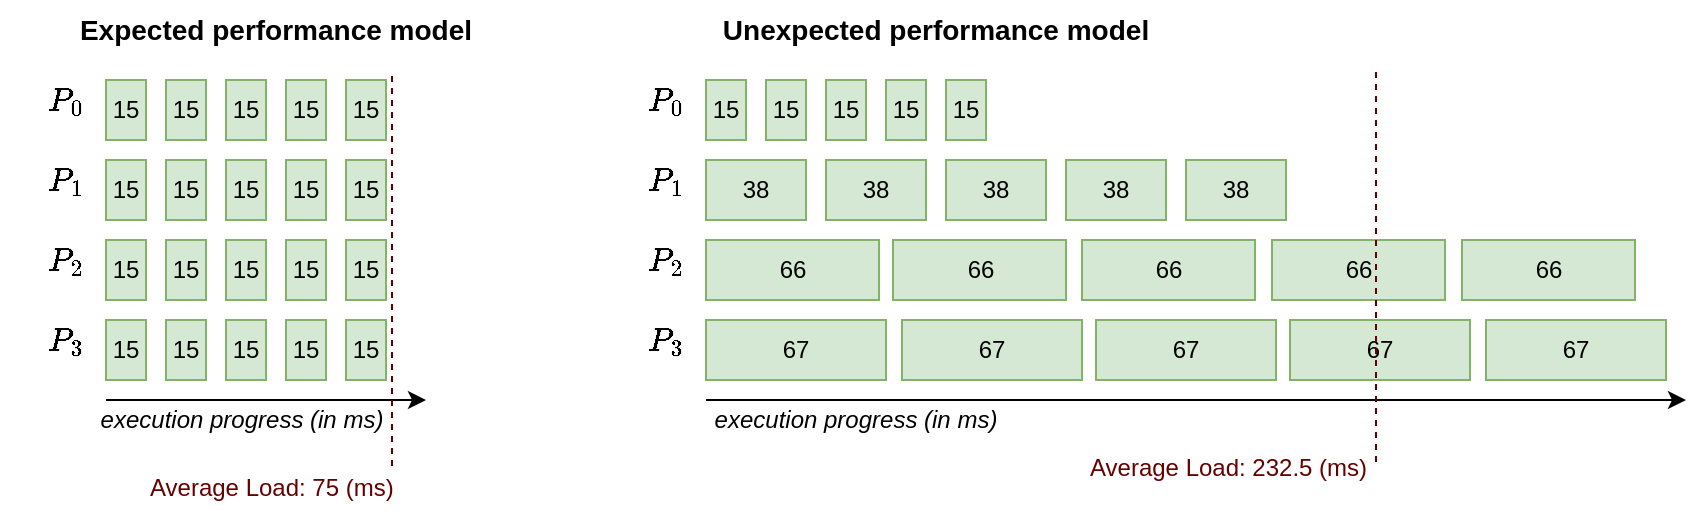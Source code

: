 <mxfile version="21.6.1" type="device">
  <diagram name="Page-1" id="OCD1pQ2lFyb5-pAs6mBr">
    <mxGraphModel dx="1039" dy="631" grid="1" gridSize="10" guides="1" tooltips="1" connect="1" arrows="1" fold="1" page="1" pageScale="1" pageWidth="850" pageHeight="1100" math="1" shadow="0">
      <root>
        <mxCell id="0" />
        <mxCell id="1" parent="0" />
        <mxCell id="sD0XBtN898RwaV4NvgBG-1" value="$$P_{0}$$" style="text;html=1;strokeColor=none;fillColor=none;align=center;verticalAlign=middle;whiteSpace=wrap;rounded=0;fontSize=14;" parent="1" vertex="1">
          <mxGeometry x="10" y="70" width="40" height="40" as="geometry" />
        </mxCell>
        <mxCell id="sD0XBtN898RwaV4NvgBG-2" value="$$P_{1}$$" style="text;html=1;strokeColor=none;fillColor=none;align=center;verticalAlign=middle;whiteSpace=wrap;rounded=0;fontSize=14;" parent="1" vertex="1">
          <mxGeometry x="10" y="110" width="40" height="40" as="geometry" />
        </mxCell>
        <mxCell id="sD0XBtN898RwaV4NvgBG-13" value="15" style="rounded=0;whiteSpace=wrap;html=1;fillColor=#d5e8d4;strokeColor=#82b366;" parent="1" vertex="1">
          <mxGeometry x="50" y="80" width="20" height="30" as="geometry" />
        </mxCell>
        <mxCell id="sD0XBtN898RwaV4NvgBG-14" value="$$P_{2}$$" style="text;html=1;strokeColor=none;fillColor=none;align=center;verticalAlign=middle;whiteSpace=wrap;rounded=0;fontSize=14;" parent="1" vertex="1">
          <mxGeometry x="10" y="150" width="40" height="40" as="geometry" />
        </mxCell>
        <mxCell id="sD0XBtN898RwaV4NvgBG-28" value="$$P_{3}$$" style="text;html=1;strokeColor=none;fillColor=none;align=center;verticalAlign=middle;whiteSpace=wrap;rounded=0;fontSize=14;" parent="1" vertex="1">
          <mxGeometry x="10" y="190" width="40" height="40" as="geometry" />
        </mxCell>
        <mxCell id="sD0XBtN898RwaV4NvgBG-29" value="" style="endArrow=classic;html=1;rounded=0;" parent="1" edge="1">
          <mxGeometry width="50" height="50" relative="1" as="geometry">
            <mxPoint x="50" y="240" as="sourcePoint" />
            <mxPoint x="210" y="240" as="targetPoint" />
          </mxGeometry>
        </mxCell>
        <mxCell id="sD0XBtN898RwaV4NvgBG-30" value="execution progress (in ms)" style="text;html=1;strokeColor=none;fillColor=none;align=center;verticalAlign=middle;whiteSpace=wrap;rounded=0;fontStyle=2" parent="1" vertex="1">
          <mxGeometry x="43" y="240" width="150" height="20" as="geometry" />
        </mxCell>
        <mxCell id="dyOHYiIMp45q6dB9HG6w-65" value="&lt;font style=&quot;font-size: 14px;&quot;&gt;Expected performance model&lt;/font&gt;" style="text;html=1;strokeColor=none;fillColor=none;align=center;verticalAlign=middle;whiteSpace=wrap;rounded=0;fontStyle=1" parent="1" vertex="1">
          <mxGeometry x="30" y="40" width="210" height="30" as="geometry" />
        </mxCell>
        <mxCell id="E4jaz9_r6LfAv21_UV1V-21" value="38" style="rounded=0;whiteSpace=wrap;html=1;fillColor=#d5e8d4;strokeColor=#82b366;" parent="1" vertex="1">
          <mxGeometry x="350" y="120" width="50" height="30" as="geometry" />
        </mxCell>
        <mxCell id="E4jaz9_r6LfAv21_UV1V-22" value="66" style="rounded=0;whiteSpace=wrap;html=1;fillColor=#d5e8d4;strokeColor=#82b366;" parent="1" vertex="1">
          <mxGeometry x="350" y="160" width="86.5" height="30" as="geometry" />
        </mxCell>
        <mxCell id="E4jaz9_r6LfAv21_UV1V-23" value="67" style="rounded=0;whiteSpace=wrap;html=1;fillColor=#d5e8d4;strokeColor=#82b366;" parent="1" vertex="1">
          <mxGeometry x="350" y="200" width="90" height="30" as="geometry" />
        </mxCell>
        <mxCell id="E4jaz9_r6LfAv21_UV1V-24" value="15" style="rounded=0;whiteSpace=wrap;html=1;fillColor=#d5e8d4;strokeColor=#82b366;" parent="1" vertex="1">
          <mxGeometry x="80" y="80" width="20" height="30" as="geometry" />
        </mxCell>
        <mxCell id="E4jaz9_r6LfAv21_UV1V-25" value="15" style="rounded=0;whiteSpace=wrap;html=1;fillColor=#d5e8d4;strokeColor=#82b366;" parent="1" vertex="1">
          <mxGeometry x="110" y="80" width="20" height="30" as="geometry" />
        </mxCell>
        <mxCell id="E4jaz9_r6LfAv21_UV1V-26" value="15" style="rounded=0;whiteSpace=wrap;html=1;fillColor=#d5e8d4;strokeColor=#82b366;" parent="1" vertex="1">
          <mxGeometry x="140" y="80" width="20" height="30" as="geometry" />
        </mxCell>
        <mxCell id="E4jaz9_r6LfAv21_UV1V-27" value="15" style="rounded=0;whiteSpace=wrap;html=1;fillColor=#d5e8d4;strokeColor=#82b366;" parent="1" vertex="1">
          <mxGeometry x="170" y="80" width="20" height="30" as="geometry" />
        </mxCell>
        <mxCell id="E4jaz9_r6LfAv21_UV1V-28" value="15" style="rounded=0;whiteSpace=wrap;html=1;fillColor=#d5e8d4;strokeColor=#82b366;" parent="1" vertex="1">
          <mxGeometry x="50" y="120" width="20" height="30" as="geometry" />
        </mxCell>
        <mxCell id="E4jaz9_r6LfAv21_UV1V-29" value="15" style="rounded=0;whiteSpace=wrap;html=1;fillColor=#d5e8d4;strokeColor=#82b366;" parent="1" vertex="1">
          <mxGeometry x="80" y="120" width="20" height="30" as="geometry" />
        </mxCell>
        <mxCell id="E4jaz9_r6LfAv21_UV1V-30" value="15" style="rounded=0;whiteSpace=wrap;html=1;fillColor=#d5e8d4;strokeColor=#82b366;" parent="1" vertex="1">
          <mxGeometry x="110" y="120" width="20" height="30" as="geometry" />
        </mxCell>
        <mxCell id="E4jaz9_r6LfAv21_UV1V-31" value="15" style="rounded=0;whiteSpace=wrap;html=1;fillColor=#d5e8d4;strokeColor=#82b366;" parent="1" vertex="1">
          <mxGeometry x="140" y="120" width="20" height="30" as="geometry" />
        </mxCell>
        <mxCell id="E4jaz9_r6LfAv21_UV1V-32" value="15" style="rounded=0;whiteSpace=wrap;html=1;fillColor=#d5e8d4;strokeColor=#82b366;" parent="1" vertex="1">
          <mxGeometry x="170" y="120" width="20" height="30" as="geometry" />
        </mxCell>
        <mxCell id="E4jaz9_r6LfAv21_UV1V-33" value="15" style="rounded=0;whiteSpace=wrap;html=1;fillColor=#d5e8d4;strokeColor=#82b366;" parent="1" vertex="1">
          <mxGeometry x="50" y="160" width="20" height="30" as="geometry" />
        </mxCell>
        <mxCell id="E4jaz9_r6LfAv21_UV1V-34" value="15" style="rounded=0;whiteSpace=wrap;html=1;fillColor=#d5e8d4;strokeColor=#82b366;" parent="1" vertex="1">
          <mxGeometry x="80" y="160" width="20" height="30" as="geometry" />
        </mxCell>
        <mxCell id="E4jaz9_r6LfAv21_UV1V-35" value="15" style="rounded=0;whiteSpace=wrap;html=1;fillColor=#d5e8d4;strokeColor=#82b366;" parent="1" vertex="1">
          <mxGeometry x="110" y="160" width="20" height="30" as="geometry" />
        </mxCell>
        <mxCell id="E4jaz9_r6LfAv21_UV1V-36" value="15" style="rounded=0;whiteSpace=wrap;html=1;fillColor=#d5e8d4;strokeColor=#82b366;" parent="1" vertex="1">
          <mxGeometry x="140" y="160" width="20" height="30" as="geometry" />
        </mxCell>
        <mxCell id="E4jaz9_r6LfAv21_UV1V-37" value="15" style="rounded=0;whiteSpace=wrap;html=1;fillColor=#d5e8d4;strokeColor=#82b366;" parent="1" vertex="1">
          <mxGeometry x="170" y="160" width="20" height="30" as="geometry" />
        </mxCell>
        <mxCell id="E4jaz9_r6LfAv21_UV1V-38" value="15" style="rounded=0;whiteSpace=wrap;html=1;fillColor=#d5e8d4;strokeColor=#82b366;" parent="1" vertex="1">
          <mxGeometry x="50" y="200" width="20" height="30" as="geometry" />
        </mxCell>
        <mxCell id="E4jaz9_r6LfAv21_UV1V-39" value="15" style="rounded=0;whiteSpace=wrap;html=1;fillColor=#d5e8d4;strokeColor=#82b366;" parent="1" vertex="1">
          <mxGeometry x="80" y="200" width="20" height="30" as="geometry" />
        </mxCell>
        <mxCell id="E4jaz9_r6LfAv21_UV1V-40" value="15" style="rounded=0;whiteSpace=wrap;html=1;fillColor=#d5e8d4;strokeColor=#82b366;" parent="1" vertex="1">
          <mxGeometry x="110" y="200" width="20" height="30" as="geometry" />
        </mxCell>
        <mxCell id="E4jaz9_r6LfAv21_UV1V-41" value="15" style="rounded=0;whiteSpace=wrap;html=1;fillColor=#d5e8d4;strokeColor=#82b366;" parent="1" vertex="1">
          <mxGeometry x="140" y="200" width="20" height="30" as="geometry" />
        </mxCell>
        <mxCell id="E4jaz9_r6LfAv21_UV1V-42" value="15" style="rounded=0;whiteSpace=wrap;html=1;fillColor=#d5e8d4;strokeColor=#82b366;" parent="1" vertex="1">
          <mxGeometry x="170" y="200" width="20" height="30" as="geometry" />
        </mxCell>
        <mxCell id="E4jaz9_r6LfAv21_UV1V-43" value="$$P_{0}$$" style="text;html=1;strokeColor=none;fillColor=none;align=center;verticalAlign=middle;whiteSpace=wrap;rounded=0;fontSize=14;" parent="1" vertex="1">
          <mxGeometry x="310" y="70" width="40" height="40" as="geometry" />
        </mxCell>
        <mxCell id="E4jaz9_r6LfAv21_UV1V-44" value="$$P_{1}$$" style="text;html=1;strokeColor=none;fillColor=none;align=center;verticalAlign=middle;whiteSpace=wrap;rounded=0;fontSize=14;" parent="1" vertex="1">
          <mxGeometry x="310" y="110" width="40" height="40" as="geometry" />
        </mxCell>
        <mxCell id="E4jaz9_r6LfAv21_UV1V-45" value="15" style="rounded=0;whiteSpace=wrap;html=1;fillColor=#d5e8d4;strokeColor=#82b366;" parent="1" vertex="1">
          <mxGeometry x="350" y="80" width="20" height="30" as="geometry" />
        </mxCell>
        <mxCell id="E4jaz9_r6LfAv21_UV1V-46" value="$$P_{2}$$" style="text;html=1;strokeColor=none;fillColor=none;align=center;verticalAlign=middle;whiteSpace=wrap;rounded=0;fontSize=14;" parent="1" vertex="1">
          <mxGeometry x="310" y="150" width="40" height="40" as="geometry" />
        </mxCell>
        <mxCell id="E4jaz9_r6LfAv21_UV1V-47" value="$$P_{3}$$" style="text;html=1;strokeColor=none;fillColor=none;align=center;verticalAlign=middle;whiteSpace=wrap;rounded=0;fontSize=14;" parent="1" vertex="1">
          <mxGeometry x="310" y="190" width="40" height="40" as="geometry" />
        </mxCell>
        <mxCell id="E4jaz9_r6LfAv21_UV1V-48" value="" style="endArrow=classic;html=1;rounded=0;" parent="1" edge="1">
          <mxGeometry width="50" height="50" relative="1" as="geometry">
            <mxPoint x="350" y="240" as="sourcePoint" />
            <mxPoint x="840" y="240" as="targetPoint" />
          </mxGeometry>
        </mxCell>
        <mxCell id="E4jaz9_r6LfAv21_UV1V-49" value="execution progress (in ms)" style="text;html=1;strokeColor=none;fillColor=none;align=center;verticalAlign=middle;whiteSpace=wrap;rounded=0;fontStyle=2" parent="1" vertex="1">
          <mxGeometry x="350" y="240" width="150" height="20" as="geometry" />
        </mxCell>
        <mxCell id="E4jaz9_r6LfAv21_UV1V-50" value="15" style="rounded=0;whiteSpace=wrap;html=1;fillColor=#d5e8d4;strokeColor=#82b366;" parent="1" vertex="1">
          <mxGeometry x="380" y="80" width="20" height="30" as="geometry" />
        </mxCell>
        <mxCell id="E4jaz9_r6LfAv21_UV1V-51" value="15" style="rounded=0;whiteSpace=wrap;html=1;fillColor=#d5e8d4;strokeColor=#82b366;" parent="1" vertex="1">
          <mxGeometry x="410" y="80" width="20" height="30" as="geometry" />
        </mxCell>
        <mxCell id="E4jaz9_r6LfAv21_UV1V-52" value="15" style="rounded=0;whiteSpace=wrap;html=1;fillColor=#d5e8d4;strokeColor=#82b366;" parent="1" vertex="1">
          <mxGeometry x="440" y="80" width="20" height="30" as="geometry" />
        </mxCell>
        <mxCell id="E4jaz9_r6LfAv21_UV1V-53" value="15" style="rounded=0;whiteSpace=wrap;html=1;fillColor=#d5e8d4;strokeColor=#82b366;" parent="1" vertex="1">
          <mxGeometry x="470" y="80" width="20" height="30" as="geometry" />
        </mxCell>
        <mxCell id="E4jaz9_r6LfAv21_UV1V-69" value="38" style="rounded=0;whiteSpace=wrap;html=1;fillColor=#d5e8d4;strokeColor=#82b366;" parent="1" vertex="1">
          <mxGeometry x="410" y="120" width="50" height="30" as="geometry" />
        </mxCell>
        <mxCell id="E4jaz9_r6LfAv21_UV1V-70" value="38" style="rounded=0;whiteSpace=wrap;html=1;fillColor=#d5e8d4;strokeColor=#82b366;" parent="1" vertex="1">
          <mxGeometry x="470" y="120" width="50" height="30" as="geometry" />
        </mxCell>
        <mxCell id="E4jaz9_r6LfAv21_UV1V-71" value="38" style="rounded=0;whiteSpace=wrap;html=1;fillColor=#d5e8d4;strokeColor=#82b366;" parent="1" vertex="1">
          <mxGeometry x="530" y="120" width="50" height="30" as="geometry" />
        </mxCell>
        <mxCell id="E4jaz9_r6LfAv21_UV1V-72" value="38" style="rounded=0;whiteSpace=wrap;html=1;fillColor=#d5e8d4;strokeColor=#82b366;" parent="1" vertex="1">
          <mxGeometry x="590" y="120" width="50" height="30" as="geometry" />
        </mxCell>
        <mxCell id="E4jaz9_r6LfAv21_UV1V-73" value="66" style="rounded=0;whiteSpace=wrap;html=1;fillColor=#d5e8d4;strokeColor=#82b366;" parent="1" vertex="1">
          <mxGeometry x="443.5" y="160" width="86.5" height="30" as="geometry" />
        </mxCell>
        <mxCell id="E4jaz9_r6LfAv21_UV1V-74" value="66" style="rounded=0;whiteSpace=wrap;html=1;fillColor=#d5e8d4;strokeColor=#82b366;" parent="1" vertex="1">
          <mxGeometry x="538" y="160" width="86.5" height="30" as="geometry" />
        </mxCell>
        <mxCell id="E4jaz9_r6LfAv21_UV1V-75" value="66" style="rounded=0;whiteSpace=wrap;html=1;fillColor=#d5e8d4;strokeColor=#82b366;" parent="1" vertex="1">
          <mxGeometry x="633" y="160" width="86.5" height="30" as="geometry" />
        </mxCell>
        <mxCell id="E4jaz9_r6LfAv21_UV1V-76" value="66" style="rounded=0;whiteSpace=wrap;html=1;fillColor=#d5e8d4;strokeColor=#82b366;" parent="1" vertex="1">
          <mxGeometry x="728" y="160" width="86.5" height="30" as="geometry" />
        </mxCell>
        <mxCell id="E4jaz9_r6LfAv21_UV1V-77" value="67" style="rounded=0;whiteSpace=wrap;html=1;fillColor=#d5e8d4;strokeColor=#82b366;" parent="1" vertex="1">
          <mxGeometry x="448" y="200" width="90" height="30" as="geometry" />
        </mxCell>
        <mxCell id="E4jaz9_r6LfAv21_UV1V-78" value="67" style="rounded=0;whiteSpace=wrap;html=1;fillColor=#d5e8d4;strokeColor=#82b366;" parent="1" vertex="1">
          <mxGeometry x="545" y="200" width="90" height="30" as="geometry" />
        </mxCell>
        <mxCell id="E4jaz9_r6LfAv21_UV1V-79" value="67" style="rounded=0;whiteSpace=wrap;html=1;fillColor=#d5e8d4;strokeColor=#82b366;" parent="1" vertex="1">
          <mxGeometry x="642" y="200" width="90" height="30" as="geometry" />
        </mxCell>
        <mxCell id="E4jaz9_r6LfAv21_UV1V-80" value="67" style="rounded=0;whiteSpace=wrap;html=1;fillColor=#d5e8d4;strokeColor=#82b366;" parent="1" vertex="1">
          <mxGeometry x="740" y="200" width="90" height="30" as="geometry" />
        </mxCell>
        <mxCell id="E4jaz9_r6LfAv21_UV1V-81" value="&lt;font style=&quot;font-size: 14px;&quot;&gt;Unexpected performance model&lt;/font&gt;" style="text;html=1;strokeColor=none;fillColor=none;align=center;verticalAlign=middle;whiteSpace=wrap;rounded=0;fontStyle=1" parent="1" vertex="1">
          <mxGeometry x="350" y="40" width="230" height="30" as="geometry" />
        </mxCell>
        <mxCell id="E4jaz9_r6LfAv21_UV1V-82" value="Average Load: 75 (ms)" style="text;html=1;strokeColor=none;fillColor=none;align=left;verticalAlign=middle;whiteSpace=wrap;rounded=0;fontColor=#660000;" parent="1" vertex="1">
          <mxGeometry x="70" y="270" width="130" height="27.14" as="geometry" />
        </mxCell>
        <mxCell id="E4jaz9_r6LfAv21_UV1V-83" value="Average Load: 232.5 (ms)" style="text;html=1;strokeColor=none;fillColor=none;align=left;verticalAlign=middle;whiteSpace=wrap;rounded=0;fontColor=#660000;" parent="1" vertex="1">
          <mxGeometry x="540" y="260" width="150" height="27.14" as="geometry" />
        </mxCell>
        <mxCell id="b0s11GlhOtlhLMGPoz1Z-1" value="" style="endArrow=none;dashed=1;html=1;rounded=0;strokeColor=#660000;" edge="1" parent="1">
          <mxGeometry width="50" height="50" relative="1" as="geometry">
            <mxPoint x="193" y="273" as="sourcePoint" />
            <mxPoint x="193" y="75.0" as="targetPoint" />
          </mxGeometry>
        </mxCell>
        <mxCell id="b0s11GlhOtlhLMGPoz1Z-3" value="" style="endArrow=none;dashed=1;html=1;rounded=0;strokeColor=#660000;" edge="1" parent="1">
          <mxGeometry width="50" height="50" relative="1" as="geometry">
            <mxPoint x="685" y="271.0" as="sourcePoint" />
            <mxPoint x="685" y="73.0" as="targetPoint" />
          </mxGeometry>
        </mxCell>
      </root>
    </mxGraphModel>
  </diagram>
</mxfile>

